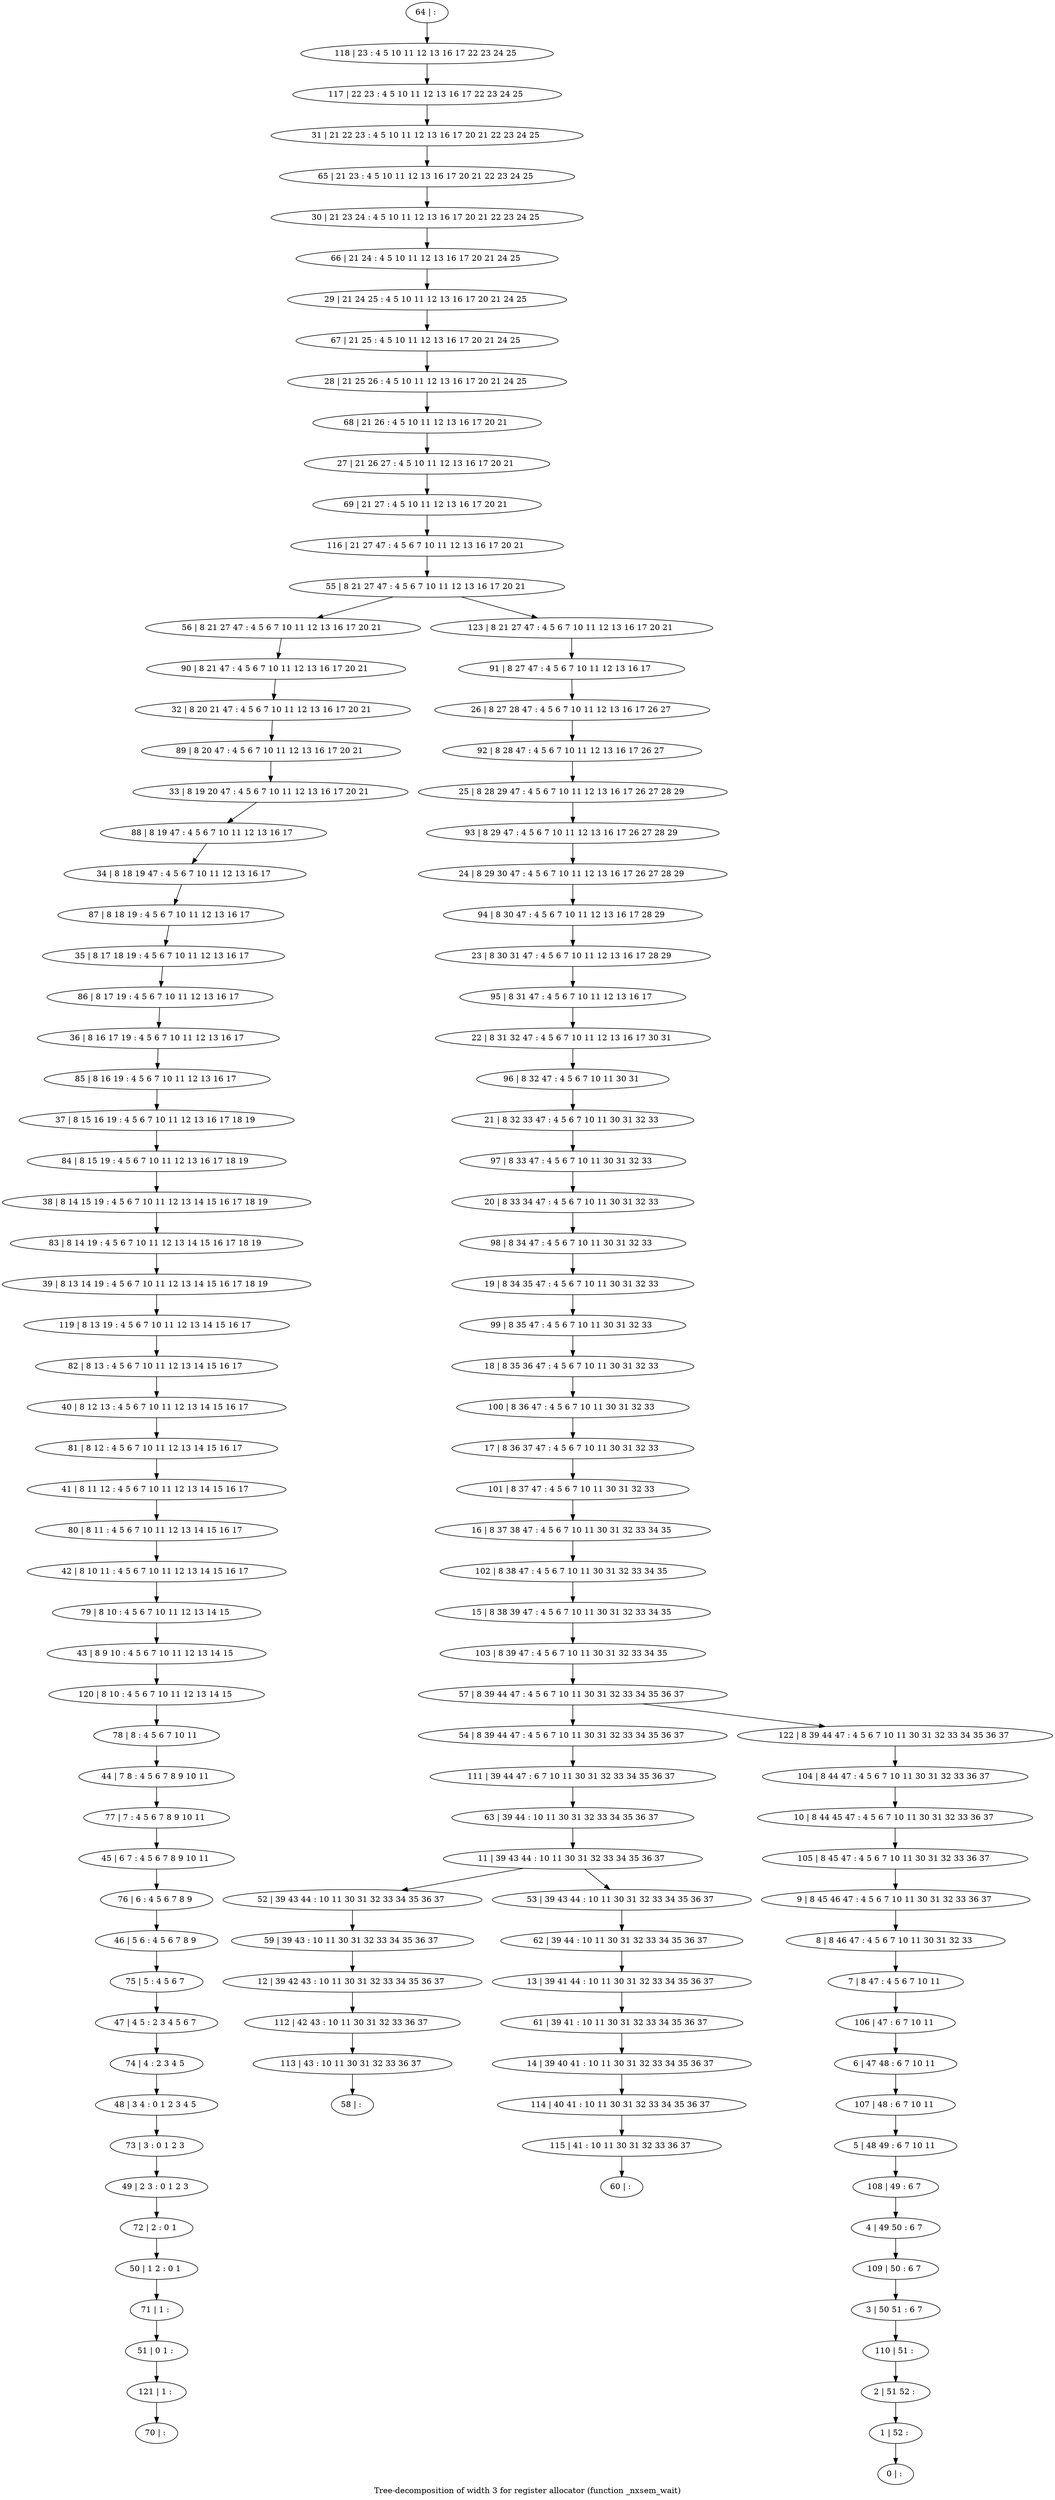 digraph G {
graph [label="Tree-decomposition of width 3 for register allocator (function _nxsem_wait)"]
0[label="0 | : "];
1[label="1 | 52 : "];
2[label="2 | 51 52 : "];
3[label="3 | 50 51 : 6 7 "];
4[label="4 | 49 50 : 6 7 "];
5[label="5 | 48 49 : 6 7 10 11 "];
6[label="6 | 47 48 : 6 7 10 11 "];
7[label="7 | 8 47 : 4 5 6 7 10 11 "];
8[label="8 | 8 46 47 : 4 5 6 7 10 11 30 31 32 33 "];
9[label="9 | 8 45 46 47 : 4 5 6 7 10 11 30 31 32 33 36 37 "];
10[label="10 | 8 44 45 47 : 4 5 6 7 10 11 30 31 32 33 36 37 "];
11[label="11 | 39 43 44 : 10 11 30 31 32 33 34 35 36 37 "];
12[label="12 | 39 42 43 : 10 11 30 31 32 33 34 35 36 37 "];
13[label="13 | 39 41 44 : 10 11 30 31 32 33 34 35 36 37 "];
14[label="14 | 39 40 41 : 10 11 30 31 32 33 34 35 36 37 "];
15[label="15 | 8 38 39 47 : 4 5 6 7 10 11 30 31 32 33 34 35 "];
16[label="16 | 8 37 38 47 : 4 5 6 7 10 11 30 31 32 33 34 35 "];
17[label="17 | 8 36 37 47 : 4 5 6 7 10 11 30 31 32 33 "];
18[label="18 | 8 35 36 47 : 4 5 6 7 10 11 30 31 32 33 "];
19[label="19 | 8 34 35 47 : 4 5 6 7 10 11 30 31 32 33 "];
20[label="20 | 8 33 34 47 : 4 5 6 7 10 11 30 31 32 33 "];
21[label="21 | 8 32 33 47 : 4 5 6 7 10 11 30 31 32 33 "];
22[label="22 | 8 31 32 47 : 4 5 6 7 10 11 12 13 16 17 30 31 "];
23[label="23 | 8 30 31 47 : 4 5 6 7 10 11 12 13 16 17 28 29 "];
24[label="24 | 8 29 30 47 : 4 5 6 7 10 11 12 13 16 17 26 27 28 29 "];
25[label="25 | 8 28 29 47 : 4 5 6 7 10 11 12 13 16 17 26 27 28 29 "];
26[label="26 | 8 27 28 47 : 4 5 6 7 10 11 12 13 16 17 26 27 "];
27[label="27 | 21 26 27 : 4 5 10 11 12 13 16 17 20 21 "];
28[label="28 | 21 25 26 : 4 5 10 11 12 13 16 17 20 21 24 25 "];
29[label="29 | 21 24 25 : 4 5 10 11 12 13 16 17 20 21 24 25 "];
30[label="30 | 21 23 24 : 4 5 10 11 12 13 16 17 20 21 22 23 24 25 "];
31[label="31 | 21 22 23 : 4 5 10 11 12 13 16 17 20 21 22 23 24 25 "];
32[label="32 | 8 20 21 47 : 4 5 6 7 10 11 12 13 16 17 20 21 "];
33[label="33 | 8 19 20 47 : 4 5 6 7 10 11 12 13 16 17 20 21 "];
34[label="34 | 8 18 19 47 : 4 5 6 7 10 11 12 13 16 17 "];
35[label="35 | 8 17 18 19 : 4 5 6 7 10 11 12 13 16 17 "];
36[label="36 | 8 16 17 19 : 4 5 6 7 10 11 12 13 16 17 "];
37[label="37 | 8 15 16 19 : 4 5 6 7 10 11 12 13 16 17 18 19 "];
38[label="38 | 8 14 15 19 : 4 5 6 7 10 11 12 13 14 15 16 17 18 19 "];
39[label="39 | 8 13 14 19 : 4 5 6 7 10 11 12 13 14 15 16 17 18 19 "];
40[label="40 | 8 12 13 : 4 5 6 7 10 11 12 13 14 15 16 17 "];
41[label="41 | 8 11 12 : 4 5 6 7 10 11 12 13 14 15 16 17 "];
42[label="42 | 8 10 11 : 4 5 6 7 10 11 12 13 14 15 16 17 "];
43[label="43 | 8 9 10 : 4 5 6 7 10 11 12 13 14 15 "];
44[label="44 | 7 8 : 4 5 6 7 8 9 10 11 "];
45[label="45 | 6 7 : 4 5 6 7 8 9 10 11 "];
46[label="46 | 5 6 : 4 5 6 7 8 9 "];
47[label="47 | 4 5 : 2 3 4 5 6 7 "];
48[label="48 | 3 4 : 0 1 2 3 4 5 "];
49[label="49 | 2 3 : 0 1 2 3 "];
50[label="50 | 1 2 : 0 1 "];
51[label="51 | 0 1 : "];
52[label="52 | 39 43 44 : 10 11 30 31 32 33 34 35 36 37 "];
53[label="53 | 39 43 44 : 10 11 30 31 32 33 34 35 36 37 "];
54[label="54 | 8 39 44 47 : 4 5 6 7 10 11 30 31 32 33 34 35 36 37 "];
55[label="55 | 8 21 27 47 : 4 5 6 7 10 11 12 13 16 17 20 21 "];
56[label="56 | 8 21 27 47 : 4 5 6 7 10 11 12 13 16 17 20 21 "];
57[label="57 | 8 39 44 47 : 4 5 6 7 10 11 30 31 32 33 34 35 36 37 "];
58[label="58 | : "];
59[label="59 | 39 43 : 10 11 30 31 32 33 34 35 36 37 "];
60[label="60 | : "];
61[label="61 | 39 41 : 10 11 30 31 32 33 34 35 36 37 "];
62[label="62 | 39 44 : 10 11 30 31 32 33 34 35 36 37 "];
63[label="63 | 39 44 : 10 11 30 31 32 33 34 35 36 37 "];
64[label="64 | : "];
65[label="65 | 21 23 : 4 5 10 11 12 13 16 17 20 21 22 23 24 25 "];
66[label="66 | 21 24 : 4 5 10 11 12 13 16 17 20 21 24 25 "];
67[label="67 | 21 25 : 4 5 10 11 12 13 16 17 20 21 24 25 "];
68[label="68 | 21 26 : 4 5 10 11 12 13 16 17 20 21 "];
69[label="69 | 21 27 : 4 5 10 11 12 13 16 17 20 21 "];
70[label="70 | : "];
71[label="71 | 1 : "];
72[label="72 | 2 : 0 1 "];
73[label="73 | 3 : 0 1 2 3 "];
74[label="74 | 4 : 2 3 4 5 "];
75[label="75 | 5 : 4 5 6 7 "];
76[label="76 | 6 : 4 5 6 7 8 9 "];
77[label="77 | 7 : 4 5 6 7 8 9 10 11 "];
78[label="78 | 8 : 4 5 6 7 10 11 "];
79[label="79 | 8 10 : 4 5 6 7 10 11 12 13 14 15 "];
80[label="80 | 8 11 : 4 5 6 7 10 11 12 13 14 15 16 17 "];
81[label="81 | 8 12 : 4 5 6 7 10 11 12 13 14 15 16 17 "];
82[label="82 | 8 13 : 4 5 6 7 10 11 12 13 14 15 16 17 "];
83[label="83 | 8 14 19 : 4 5 6 7 10 11 12 13 14 15 16 17 18 19 "];
84[label="84 | 8 15 19 : 4 5 6 7 10 11 12 13 16 17 18 19 "];
85[label="85 | 8 16 19 : 4 5 6 7 10 11 12 13 16 17 "];
86[label="86 | 8 17 19 : 4 5 6 7 10 11 12 13 16 17 "];
87[label="87 | 8 18 19 : 4 5 6 7 10 11 12 13 16 17 "];
88[label="88 | 8 19 47 : 4 5 6 7 10 11 12 13 16 17 "];
89[label="89 | 8 20 47 : 4 5 6 7 10 11 12 13 16 17 20 21 "];
90[label="90 | 8 21 47 : 4 5 6 7 10 11 12 13 16 17 20 21 "];
91[label="91 | 8 27 47 : 4 5 6 7 10 11 12 13 16 17 "];
92[label="92 | 8 28 47 : 4 5 6 7 10 11 12 13 16 17 26 27 "];
93[label="93 | 8 29 47 : 4 5 6 7 10 11 12 13 16 17 26 27 28 29 "];
94[label="94 | 8 30 47 : 4 5 6 7 10 11 12 13 16 17 28 29 "];
95[label="95 | 8 31 47 : 4 5 6 7 10 11 12 13 16 17 "];
96[label="96 | 8 32 47 : 4 5 6 7 10 11 30 31 "];
97[label="97 | 8 33 47 : 4 5 6 7 10 11 30 31 32 33 "];
98[label="98 | 8 34 47 : 4 5 6 7 10 11 30 31 32 33 "];
99[label="99 | 8 35 47 : 4 5 6 7 10 11 30 31 32 33 "];
100[label="100 | 8 36 47 : 4 5 6 7 10 11 30 31 32 33 "];
101[label="101 | 8 37 47 : 4 5 6 7 10 11 30 31 32 33 "];
102[label="102 | 8 38 47 : 4 5 6 7 10 11 30 31 32 33 34 35 "];
103[label="103 | 8 39 47 : 4 5 6 7 10 11 30 31 32 33 34 35 "];
104[label="104 | 8 44 47 : 4 5 6 7 10 11 30 31 32 33 36 37 "];
105[label="105 | 8 45 47 : 4 5 6 7 10 11 30 31 32 33 36 37 "];
106[label="106 | 47 : 6 7 10 11 "];
107[label="107 | 48 : 6 7 10 11 "];
108[label="108 | 49 : 6 7 "];
109[label="109 | 50 : 6 7 "];
110[label="110 | 51 : "];
111[label="111 | 39 44 47 : 6 7 10 11 30 31 32 33 34 35 36 37 "];
112[label="112 | 42 43 : 10 11 30 31 32 33 36 37 "];
113[label="113 | 43 : 10 11 30 31 32 33 36 37 "];
114[label="114 | 40 41 : 10 11 30 31 32 33 34 35 36 37 "];
115[label="115 | 41 : 10 11 30 31 32 33 36 37 "];
116[label="116 | 21 27 47 : 4 5 6 7 10 11 12 13 16 17 20 21 "];
117[label="117 | 22 23 : 4 5 10 11 12 13 16 17 22 23 24 25 "];
118[label="118 | 23 : 4 5 10 11 12 13 16 17 22 23 24 25 "];
119[label="119 | 8 13 19 : 4 5 6 7 10 11 12 13 14 15 16 17 "];
120[label="120 | 8 10 : 4 5 6 7 10 11 12 13 14 15 "];
121[label="121 | 1 : "];
122[label="122 | 8 39 44 47 : 4 5 6 7 10 11 30 31 32 33 34 35 36 37 "];
123[label="123 | 8 21 27 47 : 4 5 6 7 10 11 12 13 16 17 20 21 "];
11->52 ;
11->53 ;
59->12 ;
52->59 ;
61->14 ;
13->61 ;
62->13 ;
53->62 ;
63->11 ;
71->51 ;
50->71 ;
72->50 ;
49->72 ;
73->49 ;
48->73 ;
74->48 ;
47->74 ;
75->47 ;
46->75 ;
76->46 ;
45->76 ;
77->45 ;
44->77 ;
78->44 ;
79->43 ;
42->79 ;
80->42 ;
41->80 ;
81->41 ;
40->81 ;
82->40 ;
83->39 ;
38->83 ;
84->38 ;
37->84 ;
85->37 ;
36->85 ;
86->36 ;
35->86 ;
87->35 ;
34->87 ;
88->34 ;
33->88 ;
89->33 ;
32->89 ;
90->32 ;
56->90 ;
111->63 ;
54->111 ;
12->112 ;
113->58 ;
112->113 ;
14->114 ;
115->60 ;
114->115 ;
119->82 ;
39->119 ;
120->78 ;
43->120 ;
121->70 ;
51->121 ;
64->118 ;
118->117 ;
117->31 ;
31->65 ;
65->30 ;
30->66 ;
66->29 ;
29->67 ;
67->28 ;
28->68 ;
68->27 ;
27->69 ;
69->116 ;
116->55 ;
91->26 ;
26->92 ;
92->25 ;
25->93 ;
93->24 ;
24->94 ;
94->23 ;
23->95 ;
95->22 ;
22->96 ;
96->21 ;
21->97 ;
97->20 ;
20->98 ;
98->19 ;
19->99 ;
99->18 ;
18->100 ;
100->17 ;
17->101 ;
101->16 ;
16->102 ;
102->15 ;
15->103 ;
103->57 ;
104->10 ;
10->105 ;
105->9 ;
9->8 ;
8->7 ;
7->106 ;
106->6 ;
6->107 ;
107->5 ;
5->108 ;
108->4 ;
4->109 ;
109->3 ;
3->110 ;
110->2 ;
2->1 ;
1->0 ;
122->104 ;
123->91 ;
57->54 ;
57->122 ;
55->56 ;
55->123 ;
}
